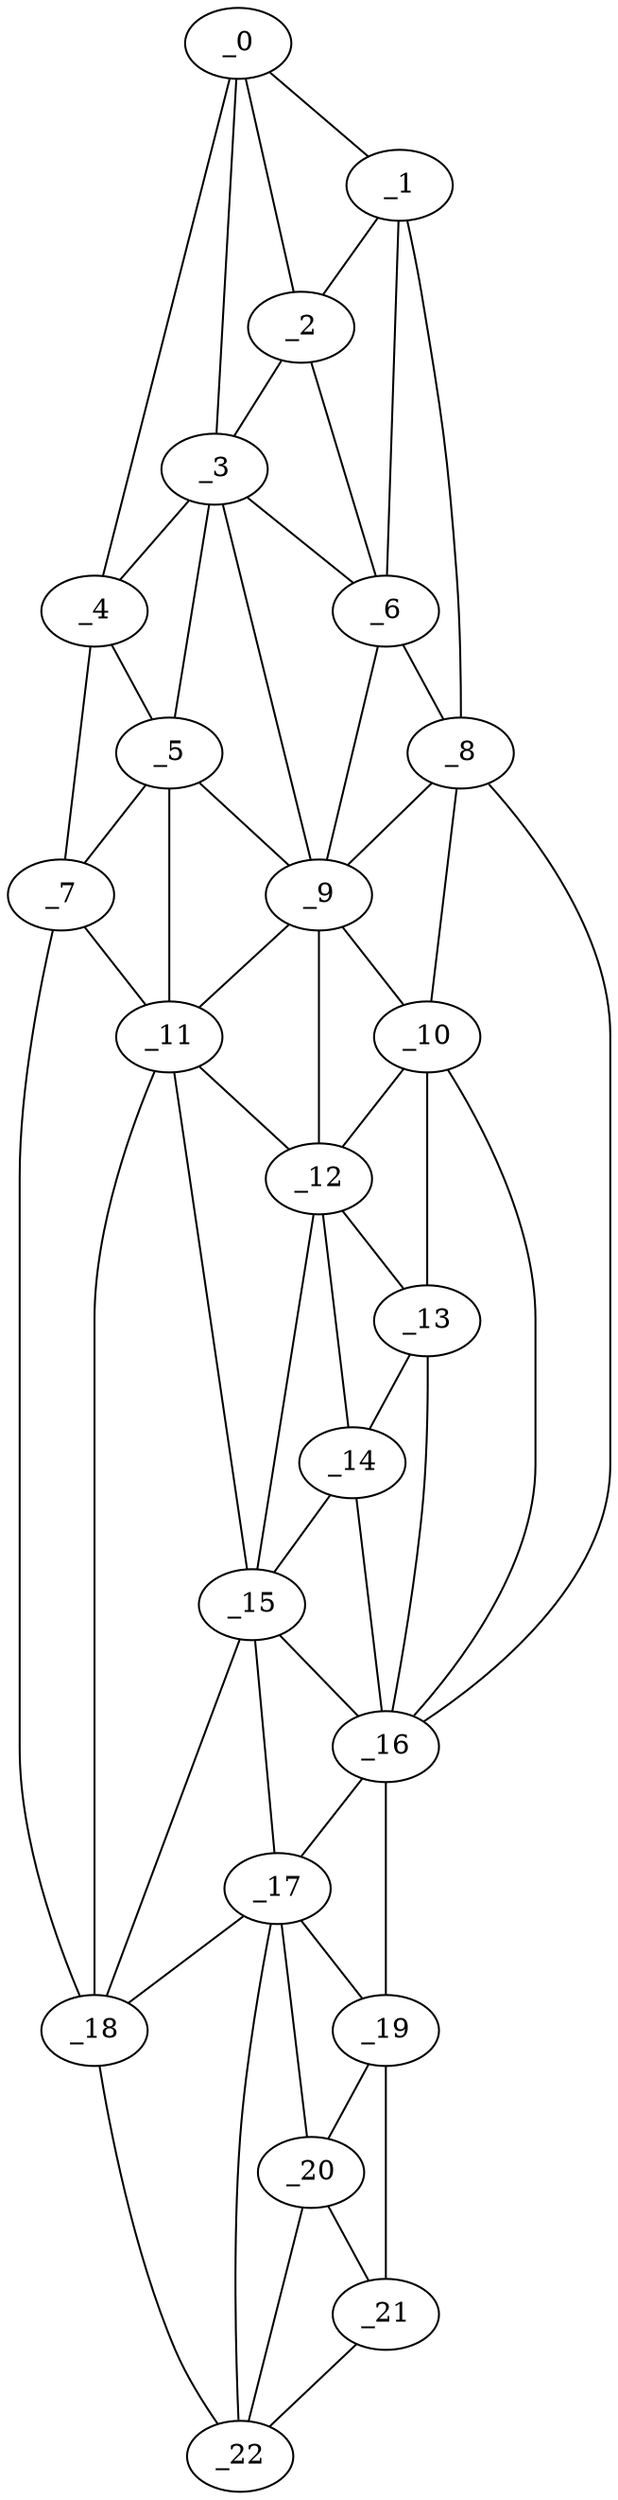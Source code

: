 graph "obj72__240.gxl" {
	_0	 [x=4,
		y=39];
	_1	 [x=12,
		y=31];
	_0 -- _1	 [valence=1];
	_2	 [x=16,
		y=40];
	_0 -- _2	 [valence=2];
	_3	 [x=22,
		y=47];
	_0 -- _3	 [valence=1];
	_4	 [x=29,
		y=96];
	_0 -- _4	 [valence=1];
	_1 -- _2	 [valence=1];
	_6	 [x=39,
		y=32];
	_1 -- _6	 [valence=2];
	_8	 [x=49,
		y=29];
	_1 -- _8	 [valence=1];
	_2 -- _3	 [valence=1];
	_2 -- _6	 [valence=2];
	_3 -- _4	 [valence=2];
	_5	 [x=36,
		y=70];
	_3 -- _5	 [valence=1];
	_3 -- _6	 [valence=2];
	_9	 [x=59,
		y=47];
	_3 -- _9	 [valence=1];
	_4 -- _5	 [valence=2];
	_7	 [x=39,
		y=100];
	_4 -- _7	 [valence=1];
	_5 -- _7	 [valence=2];
	_5 -- _9	 [valence=2];
	_11	 [x=64,
		y=55];
	_5 -- _11	 [valence=2];
	_6 -- _8	 [valence=1];
	_6 -- _9	 [valence=2];
	_7 -- _11	 [valence=2];
	_18	 [x=109,
		y=93];
	_7 -- _18	 [valence=1];
	_8 -- _9	 [valence=2];
	_10	 [x=63,
		y=34];
	_8 -- _10	 [valence=2];
	_16	 [x=86,
		y=27];
	_8 -- _16	 [valence=1];
	_9 -- _10	 [valence=1];
	_9 -- _11	 [valence=1];
	_12	 [x=69,
		y=50];
	_9 -- _12	 [valence=2];
	_10 -- _12	 [valence=2];
	_13	 [x=71,
		y=34];
	_10 -- _13	 [valence=2];
	_10 -- _16	 [valence=2];
	_11 -- _12	 [valence=2];
	_15	 [x=82,
		y=45];
	_11 -- _15	 [valence=1];
	_11 -- _18	 [valence=2];
	_12 -- _13	 [valence=1];
	_14	 [x=78,
		y=35];
	_12 -- _14	 [valence=1];
	_12 -- _15	 [valence=2];
	_13 -- _14	 [valence=1];
	_13 -- _16	 [valence=2];
	_14 -- _15	 [valence=2];
	_14 -- _16	 [valence=2];
	_15 -- _16	 [valence=1];
	_17	 [x=100,
		y=46];
	_15 -- _17	 [valence=2];
	_15 -- _18	 [valence=2];
	_16 -- _17	 [valence=1];
	_19	 [x=112,
		y=28];
	_16 -- _19	 [valence=1];
	_17 -- _18	 [valence=2];
	_17 -- _19	 [valence=2];
	_20	 [x=113,
		y=42];
	_17 -- _20	 [valence=2];
	_22	 [x=126,
		y=48];
	_17 -- _22	 [valence=1];
	_18 -- _22	 [valence=1];
	_19 -- _20	 [valence=2];
	_21	 [x=125,
		y=37];
	_19 -- _21	 [valence=1];
	_20 -- _21	 [valence=2];
	_20 -- _22	 [valence=2];
	_21 -- _22	 [valence=1];
}
